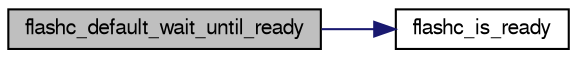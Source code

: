 digraph G
{
  edge [fontname="FreeSans",fontsize="10",labelfontname="FreeSans",labelfontsize="10"];
  node [fontname="FreeSans",fontsize="10",shape=record];
  rankdir=LR;
  Node1 [label="flashc_default_wait_until_ready",height=0.2,width=0.4,color="black", fillcolor="grey75", style="filled" fontcolor="black"];
  Node1 -> Node2 [color="midnightblue",fontsize="10",style="solid",fontname="FreeSans"];
  Node2 [label="flashc_is_ready",height=0.2,width=0.4,color="black", fillcolor="white", style="filled",URL="$group__group__avr32__drivers__flashc.html#gadda694b46dcd563dab0c4be794dd2060",tooltip="Tells whether the FLASHC is ready to run a new command."];
}
